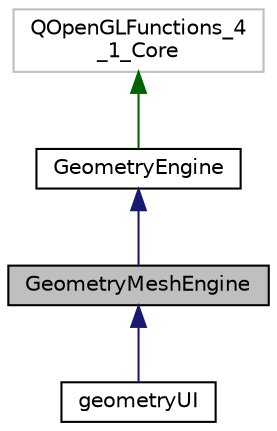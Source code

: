 digraph "GeometryMeshEngine"
{
 // LATEX_PDF_SIZE
  edge [fontname="Helvetica",fontsize="10",labelfontname="Helvetica",labelfontsize="10"];
  node [fontname="Helvetica",fontsize="10",shape=record];
  Node1 [label="GeometryMeshEngine",height=0.2,width=0.4,color="black", fillcolor="grey75", style="filled", fontcolor="black",tooltip="la classe GeometryMeshEngine effectue toute les actions en rapport aux maillage importer"];
  Node2 -> Node1 [dir="back",color="midnightblue",fontsize="10",style="solid",fontname="Helvetica"];
  Node2 [label="GeometryEngine",height=0.2,width=0.4,color="black", fillcolor="white", style="filled",URL="$class_geometry_engine.html",tooltip="la classe GeometryEngine effectue toute les actions en rapport aux maillage"];
  Node3 -> Node2 [dir="back",color="darkgreen",fontsize="10",style="solid",fontname="Helvetica"];
  Node3 [label="QOpenGLFunctions_4\l_1_Core",height=0.2,width=0.4,color="grey75", fillcolor="white", style="filled",tooltip=" "];
  Node1 -> Node4 [dir="back",color="midnightblue",fontsize="10",style="solid",fontname="Helvetica"];
  Node4 [label="geometryUI",height=0.2,width=0.4,color="black", fillcolor="white", style="filled",URL="$classgeometry_u_i.html",tooltip="la classe geometryUI gère les maillage de type BillBoard"];
}
